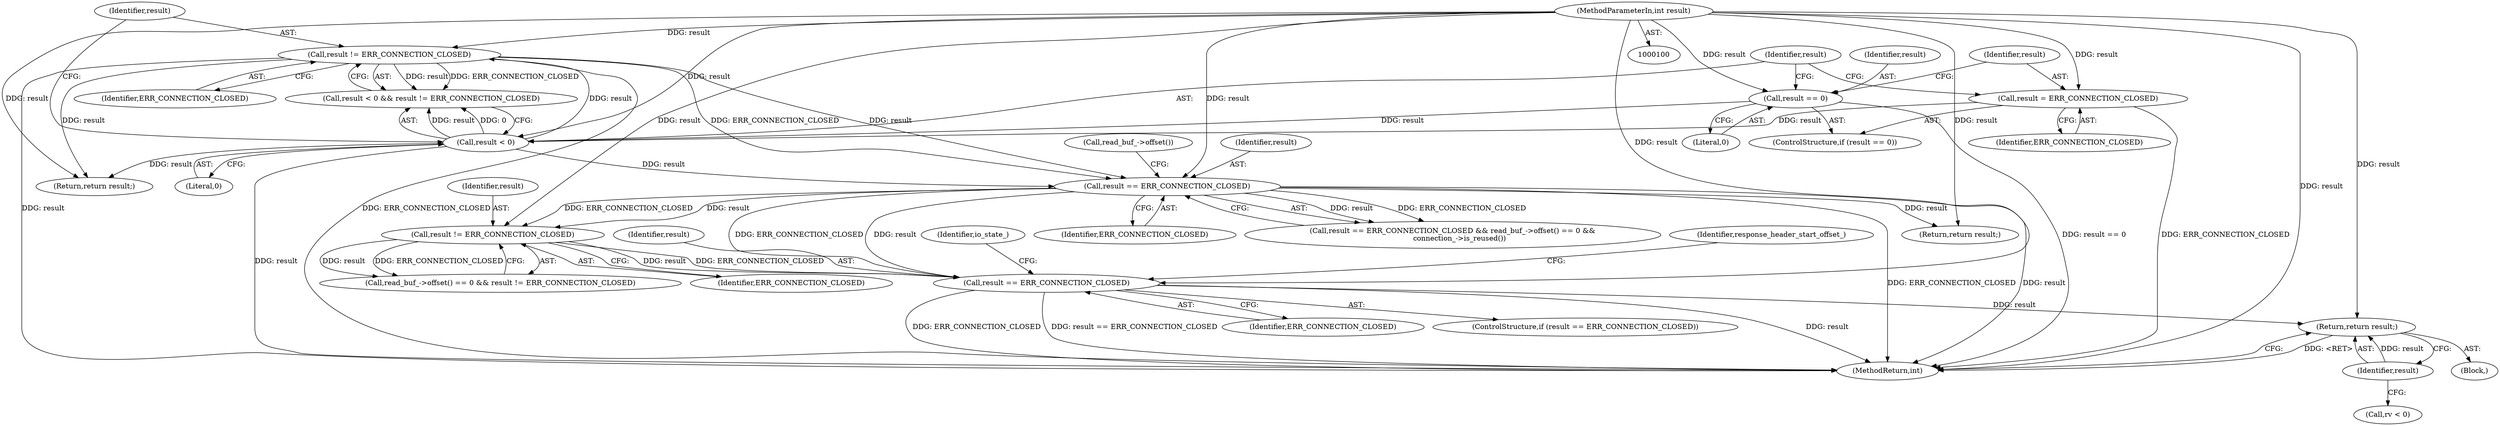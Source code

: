 digraph "1_Chrome_9c18dbcb79e5f700c453d1ac01fb6d8768e4844a@del" {
"1000196" [label="(Return,return result;)"];
"1000197" [label="(Identifier,result)"];
"1000154" [label="(Call,result == ERR_CONNECTION_CLOSED)"];
"1000126" [label="(Call,result == ERR_CONNECTION_CLOSED)"];
"1000115" [label="(Call,result != ERR_CONNECTION_CLOSED)"];
"1000112" [label="(Call,result < 0)"];
"1000107" [label="(Call,result = ERR_CONNECTION_CLOSED)"];
"1000101" [label="(MethodParameterIn,int result)"];
"1000104" [label="(Call,result == 0)"];
"1000145" [label="(Call,result != ERR_CONNECTION_CLOSED)"];
"1000197" [label="(Identifier,result)"];
"1000156" [label="(Identifier,ERR_CONNECTION_CLOSED)"];
"1000107" [label="(Call,result = ERR_CONNECTION_CLOSED)"];
"1000198" [label="(MethodReturn,int)"];
"1000122" [label="(Return,return result;)"];
"1000111" [label="(Call,result < 0 && result != ERR_CONNECTION_CLOSED)"];
"1000127" [label="(Identifier,result)"];
"1000147" [label="(Identifier,ERR_CONNECTION_CLOSED)"];
"1000109" [label="(Identifier,ERR_CONNECTION_CLOSED)"];
"1000138" [label="(Return,return result;)"];
"1000116" [label="(Identifier,result)"];
"1000112" [label="(Call,result < 0)"];
"1000146" [label="(Identifier,result)"];
"1000104" [label="(Call,result == 0)"];
"1000145" [label="(Call,result != ERR_CONNECTION_CLOSED)"];
"1000131" [label="(Call,read_buf_->offset())"];
"1000141" [label="(Call,read_buf_->offset() == 0 && result != ERR_CONNECTION_CLOSED)"];
"1000196" [label="(Return,return result;)"];
"1000113" [label="(Identifier,result)"];
"1000117" [label="(Identifier,ERR_CONNECTION_CLOSED)"];
"1000114" [label="(Literal,0)"];
"1000164" [label="(Block,)"];
"1000159" [label="(Identifier,io_state_)"];
"1000191" [label="(Call,rv < 0)"];
"1000101" [label="(MethodParameterIn,int result)"];
"1000126" [label="(Call,result == ERR_CONNECTION_CLOSED)"];
"1000108" [label="(Identifier,result)"];
"1000103" [label="(ControlStructure,if (result == 0))"];
"1000125" [label="(Call,result == ERR_CONNECTION_CLOSED && read_buf_->offset() == 0 &&\n      connection_->is_reused())"];
"1000106" [label="(Literal,0)"];
"1000128" [label="(Identifier,ERR_CONNECTION_CLOSED)"];
"1000154" [label="(Call,result == ERR_CONNECTION_CLOSED)"];
"1000105" [label="(Identifier,result)"];
"1000115" [label="(Call,result != ERR_CONNECTION_CLOSED)"];
"1000168" [label="(Identifier,response_header_start_offset_)"];
"1000153" [label="(ControlStructure,if (result == ERR_CONNECTION_CLOSED))"];
"1000155" [label="(Identifier,result)"];
"1000196" -> "1000164"  [label="AST: "];
"1000196" -> "1000197"  [label="CFG: "];
"1000197" -> "1000196"  [label="AST: "];
"1000198" -> "1000196"  [label="CFG: "];
"1000196" -> "1000198"  [label="DDG: <RET>"];
"1000197" -> "1000196"  [label="DDG: result"];
"1000154" -> "1000196"  [label="DDG: result"];
"1000101" -> "1000196"  [label="DDG: result"];
"1000197" -> "1000191"  [label="CFG: "];
"1000154" -> "1000153"  [label="AST: "];
"1000154" -> "1000156"  [label="CFG: "];
"1000155" -> "1000154"  [label="AST: "];
"1000156" -> "1000154"  [label="AST: "];
"1000159" -> "1000154"  [label="CFG: "];
"1000168" -> "1000154"  [label="CFG: "];
"1000154" -> "1000198"  [label="DDG: result == ERR_CONNECTION_CLOSED"];
"1000154" -> "1000198"  [label="DDG: result"];
"1000154" -> "1000198"  [label="DDG: ERR_CONNECTION_CLOSED"];
"1000126" -> "1000154"  [label="DDG: result"];
"1000126" -> "1000154"  [label="DDG: ERR_CONNECTION_CLOSED"];
"1000145" -> "1000154"  [label="DDG: result"];
"1000145" -> "1000154"  [label="DDG: ERR_CONNECTION_CLOSED"];
"1000101" -> "1000154"  [label="DDG: result"];
"1000126" -> "1000125"  [label="AST: "];
"1000126" -> "1000128"  [label="CFG: "];
"1000127" -> "1000126"  [label="AST: "];
"1000128" -> "1000126"  [label="AST: "];
"1000131" -> "1000126"  [label="CFG: "];
"1000125" -> "1000126"  [label="CFG: "];
"1000126" -> "1000198"  [label="DDG: result"];
"1000126" -> "1000198"  [label="DDG: ERR_CONNECTION_CLOSED"];
"1000126" -> "1000125"  [label="DDG: result"];
"1000126" -> "1000125"  [label="DDG: ERR_CONNECTION_CLOSED"];
"1000115" -> "1000126"  [label="DDG: result"];
"1000115" -> "1000126"  [label="DDG: ERR_CONNECTION_CLOSED"];
"1000112" -> "1000126"  [label="DDG: result"];
"1000101" -> "1000126"  [label="DDG: result"];
"1000126" -> "1000138"  [label="DDG: result"];
"1000126" -> "1000145"  [label="DDG: result"];
"1000126" -> "1000145"  [label="DDG: ERR_CONNECTION_CLOSED"];
"1000115" -> "1000111"  [label="AST: "];
"1000115" -> "1000117"  [label="CFG: "];
"1000116" -> "1000115"  [label="AST: "];
"1000117" -> "1000115"  [label="AST: "];
"1000111" -> "1000115"  [label="CFG: "];
"1000115" -> "1000198"  [label="DDG: ERR_CONNECTION_CLOSED"];
"1000115" -> "1000198"  [label="DDG: result"];
"1000115" -> "1000111"  [label="DDG: result"];
"1000115" -> "1000111"  [label="DDG: ERR_CONNECTION_CLOSED"];
"1000112" -> "1000115"  [label="DDG: result"];
"1000101" -> "1000115"  [label="DDG: result"];
"1000115" -> "1000122"  [label="DDG: result"];
"1000112" -> "1000111"  [label="AST: "];
"1000112" -> "1000114"  [label="CFG: "];
"1000113" -> "1000112"  [label="AST: "];
"1000114" -> "1000112"  [label="AST: "];
"1000116" -> "1000112"  [label="CFG: "];
"1000111" -> "1000112"  [label="CFG: "];
"1000112" -> "1000198"  [label="DDG: result"];
"1000112" -> "1000111"  [label="DDG: result"];
"1000112" -> "1000111"  [label="DDG: 0"];
"1000107" -> "1000112"  [label="DDG: result"];
"1000104" -> "1000112"  [label="DDG: result"];
"1000101" -> "1000112"  [label="DDG: result"];
"1000112" -> "1000122"  [label="DDG: result"];
"1000107" -> "1000103"  [label="AST: "];
"1000107" -> "1000109"  [label="CFG: "];
"1000108" -> "1000107"  [label="AST: "];
"1000109" -> "1000107"  [label="AST: "];
"1000113" -> "1000107"  [label="CFG: "];
"1000107" -> "1000198"  [label="DDG: ERR_CONNECTION_CLOSED"];
"1000101" -> "1000107"  [label="DDG: result"];
"1000101" -> "1000100"  [label="AST: "];
"1000101" -> "1000198"  [label="DDG: result"];
"1000101" -> "1000104"  [label="DDG: result"];
"1000101" -> "1000122"  [label="DDG: result"];
"1000101" -> "1000138"  [label="DDG: result"];
"1000101" -> "1000145"  [label="DDG: result"];
"1000104" -> "1000103"  [label="AST: "];
"1000104" -> "1000106"  [label="CFG: "];
"1000105" -> "1000104"  [label="AST: "];
"1000106" -> "1000104"  [label="AST: "];
"1000108" -> "1000104"  [label="CFG: "];
"1000113" -> "1000104"  [label="CFG: "];
"1000104" -> "1000198"  [label="DDG: result == 0"];
"1000145" -> "1000141"  [label="AST: "];
"1000145" -> "1000147"  [label="CFG: "];
"1000146" -> "1000145"  [label="AST: "];
"1000147" -> "1000145"  [label="AST: "];
"1000141" -> "1000145"  [label="CFG: "];
"1000145" -> "1000141"  [label="DDG: result"];
"1000145" -> "1000141"  [label="DDG: ERR_CONNECTION_CLOSED"];
}
